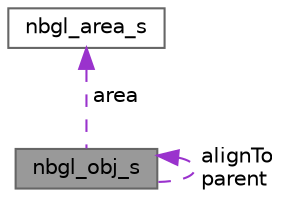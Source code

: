 digraph "nbgl_obj_s"
{
 // LATEX_PDF_SIZE
  bgcolor="transparent";
  edge [fontname=Helvetica,fontsize=10,labelfontname=Helvetica,labelfontsize=10];
  node [fontname=Helvetica,fontsize=10,shape=box,height=0.2,width=0.4];
  Node1 [label="nbgl_obj_s",height=0.2,width=0.4,color="gray40", fillcolor="grey60", style="filled", fontcolor="black",tooltip="Common structure for all graphical objects."];
  Node2 -> Node1 [dir="back",color="darkorchid3",style="dashed",label=" area" ];
  Node2 [label="nbgl_area_s",height=0.2,width=0.4,color="gray40", fillcolor="white", style="filled",URL="$structnbgl__area__s.html",tooltip="Represents a rectangle area of the screen."];
  Node1 -> Node1 [dir="back",color="darkorchid3",style="dashed",label=" alignTo\nparent" ];
}
